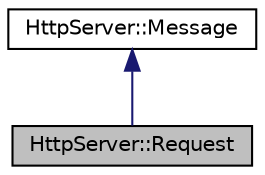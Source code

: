 digraph "HttpServer::Request"
{
  edge [fontname="Helvetica",fontsize="10",labelfontname="Helvetica",labelfontsize="10"];
  node [fontname="Helvetica",fontsize="10",shape=record];
  Node2 [label="HttpServer::Request",height=0.2,width=0.4,color="black", fillcolor="grey75", style="filled", fontcolor="black"];
  Node3 -> Node2 [dir="back",color="midnightblue",fontsize="10",style="solid",fontname="Helvetica"];
  Node3 [label="HttpServer::Message",height=0.2,width=0.4,color="black", fillcolor="white", style="filled",URL="$classHttpServer_1_1Message.html",tooltip="Abstract base class for Http Requests and Http Responses. "];
}
